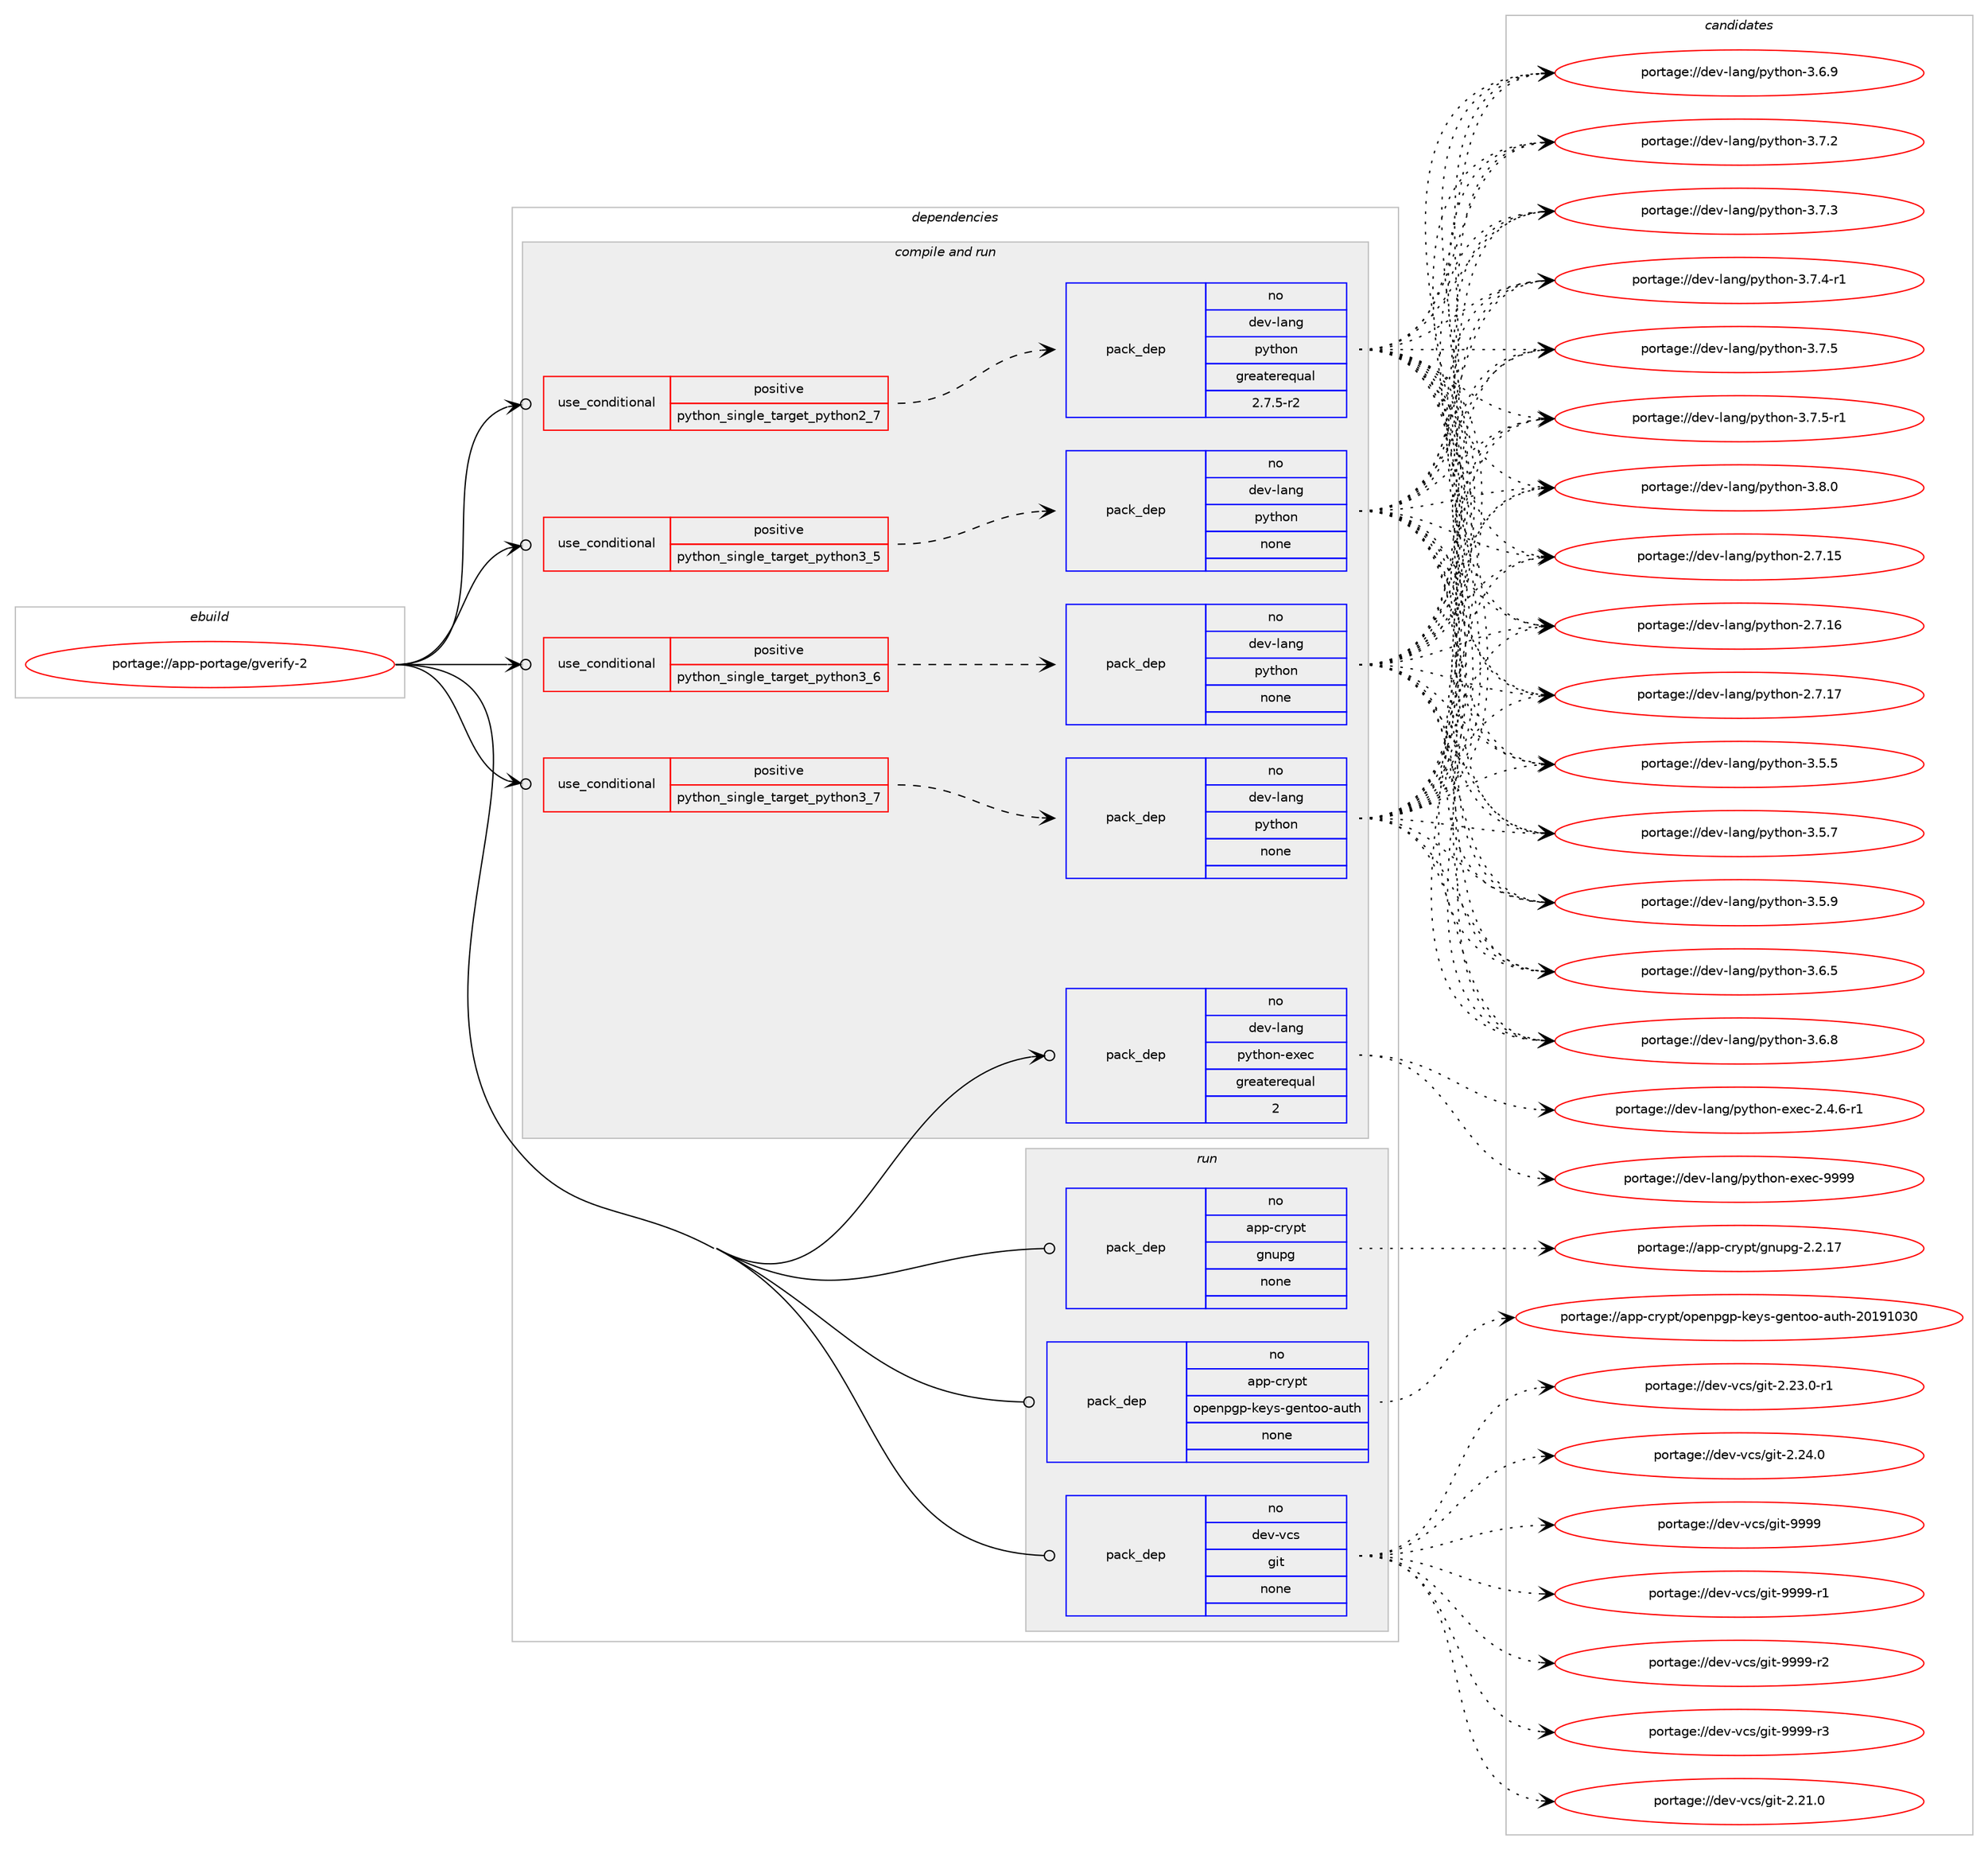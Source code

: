 digraph prolog {

# *************
# Graph options
# *************

newrank=true;
concentrate=true;
compound=true;
graph [rankdir=LR,fontname=Helvetica,fontsize=10,ranksep=1.5];#, ranksep=2.5, nodesep=0.2];
edge  [arrowhead=vee];
node  [fontname=Helvetica,fontsize=10];

# **********
# The ebuild
# **********

subgraph cluster_leftcol {
color=gray;
rank=same;
label=<<i>ebuild</i>>;
id [label="portage://app-portage/gverify-2", color=red, width=4, href="../app-portage/gverify-2.svg"];
}

# ****************
# The dependencies
# ****************

subgraph cluster_midcol {
color=gray;
label=<<i>dependencies</i>>;
subgraph cluster_compile {
fillcolor="#eeeeee";
style=filled;
label=<<i>compile</i>>;
}
subgraph cluster_compileandrun {
fillcolor="#eeeeee";
style=filled;
label=<<i>compile and run</i>>;
subgraph cond10224 {
dependency41452 [label=<<TABLE BORDER="0" CELLBORDER="1" CELLSPACING="0" CELLPADDING="4"><TR><TD ROWSPAN="3" CELLPADDING="10">use_conditional</TD></TR><TR><TD>positive</TD></TR><TR><TD>python_single_target_python2_7</TD></TR></TABLE>>, shape=none, color=red];
subgraph pack30541 {
dependency41453 [label=<<TABLE BORDER="0" CELLBORDER="1" CELLSPACING="0" CELLPADDING="4" WIDTH="220"><TR><TD ROWSPAN="6" CELLPADDING="30">pack_dep</TD></TR><TR><TD WIDTH="110">no</TD></TR><TR><TD>dev-lang</TD></TR><TR><TD>python</TD></TR><TR><TD>greaterequal</TD></TR><TR><TD>2.7.5-r2</TD></TR></TABLE>>, shape=none, color=blue];
}
dependency41452:e -> dependency41453:w [weight=20,style="dashed",arrowhead="vee"];
}
id:e -> dependency41452:w [weight=20,style="solid",arrowhead="odotvee"];
subgraph cond10225 {
dependency41454 [label=<<TABLE BORDER="0" CELLBORDER="1" CELLSPACING="0" CELLPADDING="4"><TR><TD ROWSPAN="3" CELLPADDING="10">use_conditional</TD></TR><TR><TD>positive</TD></TR><TR><TD>python_single_target_python3_5</TD></TR></TABLE>>, shape=none, color=red];
subgraph pack30542 {
dependency41455 [label=<<TABLE BORDER="0" CELLBORDER="1" CELLSPACING="0" CELLPADDING="4" WIDTH="220"><TR><TD ROWSPAN="6" CELLPADDING="30">pack_dep</TD></TR><TR><TD WIDTH="110">no</TD></TR><TR><TD>dev-lang</TD></TR><TR><TD>python</TD></TR><TR><TD>none</TD></TR><TR><TD></TD></TR></TABLE>>, shape=none, color=blue];
}
dependency41454:e -> dependency41455:w [weight=20,style="dashed",arrowhead="vee"];
}
id:e -> dependency41454:w [weight=20,style="solid",arrowhead="odotvee"];
subgraph cond10226 {
dependency41456 [label=<<TABLE BORDER="0" CELLBORDER="1" CELLSPACING="0" CELLPADDING="4"><TR><TD ROWSPAN="3" CELLPADDING="10">use_conditional</TD></TR><TR><TD>positive</TD></TR><TR><TD>python_single_target_python3_6</TD></TR></TABLE>>, shape=none, color=red];
subgraph pack30543 {
dependency41457 [label=<<TABLE BORDER="0" CELLBORDER="1" CELLSPACING="0" CELLPADDING="4" WIDTH="220"><TR><TD ROWSPAN="6" CELLPADDING="30">pack_dep</TD></TR><TR><TD WIDTH="110">no</TD></TR><TR><TD>dev-lang</TD></TR><TR><TD>python</TD></TR><TR><TD>none</TD></TR><TR><TD></TD></TR></TABLE>>, shape=none, color=blue];
}
dependency41456:e -> dependency41457:w [weight=20,style="dashed",arrowhead="vee"];
}
id:e -> dependency41456:w [weight=20,style="solid",arrowhead="odotvee"];
subgraph cond10227 {
dependency41458 [label=<<TABLE BORDER="0" CELLBORDER="1" CELLSPACING="0" CELLPADDING="4"><TR><TD ROWSPAN="3" CELLPADDING="10">use_conditional</TD></TR><TR><TD>positive</TD></TR><TR><TD>python_single_target_python3_7</TD></TR></TABLE>>, shape=none, color=red];
subgraph pack30544 {
dependency41459 [label=<<TABLE BORDER="0" CELLBORDER="1" CELLSPACING="0" CELLPADDING="4" WIDTH="220"><TR><TD ROWSPAN="6" CELLPADDING="30">pack_dep</TD></TR><TR><TD WIDTH="110">no</TD></TR><TR><TD>dev-lang</TD></TR><TR><TD>python</TD></TR><TR><TD>none</TD></TR><TR><TD></TD></TR></TABLE>>, shape=none, color=blue];
}
dependency41458:e -> dependency41459:w [weight=20,style="dashed",arrowhead="vee"];
}
id:e -> dependency41458:w [weight=20,style="solid",arrowhead="odotvee"];
subgraph pack30545 {
dependency41460 [label=<<TABLE BORDER="0" CELLBORDER="1" CELLSPACING="0" CELLPADDING="4" WIDTH="220"><TR><TD ROWSPAN="6" CELLPADDING="30">pack_dep</TD></TR><TR><TD WIDTH="110">no</TD></TR><TR><TD>dev-lang</TD></TR><TR><TD>python-exec</TD></TR><TR><TD>greaterequal</TD></TR><TR><TD>2</TD></TR></TABLE>>, shape=none, color=blue];
}
id:e -> dependency41460:w [weight=20,style="solid",arrowhead="odotvee"];
}
subgraph cluster_run {
fillcolor="#eeeeee";
style=filled;
label=<<i>run</i>>;
subgraph pack30546 {
dependency41461 [label=<<TABLE BORDER="0" CELLBORDER="1" CELLSPACING="0" CELLPADDING="4" WIDTH="220"><TR><TD ROWSPAN="6" CELLPADDING="30">pack_dep</TD></TR><TR><TD WIDTH="110">no</TD></TR><TR><TD>app-crypt</TD></TR><TR><TD>gnupg</TD></TR><TR><TD>none</TD></TR><TR><TD></TD></TR></TABLE>>, shape=none, color=blue];
}
id:e -> dependency41461:w [weight=20,style="solid",arrowhead="odot"];
subgraph pack30547 {
dependency41462 [label=<<TABLE BORDER="0" CELLBORDER="1" CELLSPACING="0" CELLPADDING="4" WIDTH="220"><TR><TD ROWSPAN="6" CELLPADDING="30">pack_dep</TD></TR><TR><TD WIDTH="110">no</TD></TR><TR><TD>app-crypt</TD></TR><TR><TD>openpgp-keys-gentoo-auth</TD></TR><TR><TD>none</TD></TR><TR><TD></TD></TR></TABLE>>, shape=none, color=blue];
}
id:e -> dependency41462:w [weight=20,style="solid",arrowhead="odot"];
subgraph pack30548 {
dependency41463 [label=<<TABLE BORDER="0" CELLBORDER="1" CELLSPACING="0" CELLPADDING="4" WIDTH="220"><TR><TD ROWSPAN="6" CELLPADDING="30">pack_dep</TD></TR><TR><TD WIDTH="110">no</TD></TR><TR><TD>dev-vcs</TD></TR><TR><TD>git</TD></TR><TR><TD>none</TD></TR><TR><TD></TD></TR></TABLE>>, shape=none, color=blue];
}
id:e -> dependency41463:w [weight=20,style="solid",arrowhead="odot"];
}
}

# **************
# The candidates
# **************

subgraph cluster_choices {
rank=same;
color=gray;
label=<<i>candidates</i>>;

subgraph choice30541 {
color=black;
nodesep=1;
choiceportage10010111845108971101034711212111610411111045504655464953 [label="portage://dev-lang/python-2.7.15", color=red, width=4,href="../dev-lang/python-2.7.15.svg"];
choiceportage10010111845108971101034711212111610411111045504655464954 [label="portage://dev-lang/python-2.7.16", color=red, width=4,href="../dev-lang/python-2.7.16.svg"];
choiceportage10010111845108971101034711212111610411111045504655464955 [label="portage://dev-lang/python-2.7.17", color=red, width=4,href="../dev-lang/python-2.7.17.svg"];
choiceportage100101118451089711010347112121116104111110455146534653 [label="portage://dev-lang/python-3.5.5", color=red, width=4,href="../dev-lang/python-3.5.5.svg"];
choiceportage100101118451089711010347112121116104111110455146534655 [label="portage://dev-lang/python-3.5.7", color=red, width=4,href="../dev-lang/python-3.5.7.svg"];
choiceportage100101118451089711010347112121116104111110455146534657 [label="portage://dev-lang/python-3.5.9", color=red, width=4,href="../dev-lang/python-3.5.9.svg"];
choiceportage100101118451089711010347112121116104111110455146544653 [label="portage://dev-lang/python-3.6.5", color=red, width=4,href="../dev-lang/python-3.6.5.svg"];
choiceportage100101118451089711010347112121116104111110455146544656 [label="portage://dev-lang/python-3.6.8", color=red, width=4,href="../dev-lang/python-3.6.8.svg"];
choiceportage100101118451089711010347112121116104111110455146544657 [label="portage://dev-lang/python-3.6.9", color=red, width=4,href="../dev-lang/python-3.6.9.svg"];
choiceportage100101118451089711010347112121116104111110455146554650 [label="portage://dev-lang/python-3.7.2", color=red, width=4,href="../dev-lang/python-3.7.2.svg"];
choiceportage100101118451089711010347112121116104111110455146554651 [label="portage://dev-lang/python-3.7.3", color=red, width=4,href="../dev-lang/python-3.7.3.svg"];
choiceportage1001011184510897110103471121211161041111104551465546524511449 [label="portage://dev-lang/python-3.7.4-r1", color=red, width=4,href="../dev-lang/python-3.7.4-r1.svg"];
choiceportage100101118451089711010347112121116104111110455146554653 [label="portage://dev-lang/python-3.7.5", color=red, width=4,href="../dev-lang/python-3.7.5.svg"];
choiceportage1001011184510897110103471121211161041111104551465546534511449 [label="portage://dev-lang/python-3.7.5-r1", color=red, width=4,href="../dev-lang/python-3.7.5-r1.svg"];
choiceportage100101118451089711010347112121116104111110455146564648 [label="portage://dev-lang/python-3.8.0", color=red, width=4,href="../dev-lang/python-3.8.0.svg"];
dependency41453:e -> choiceportage10010111845108971101034711212111610411111045504655464953:w [style=dotted,weight="100"];
dependency41453:e -> choiceportage10010111845108971101034711212111610411111045504655464954:w [style=dotted,weight="100"];
dependency41453:e -> choiceportage10010111845108971101034711212111610411111045504655464955:w [style=dotted,weight="100"];
dependency41453:e -> choiceportage100101118451089711010347112121116104111110455146534653:w [style=dotted,weight="100"];
dependency41453:e -> choiceportage100101118451089711010347112121116104111110455146534655:w [style=dotted,weight="100"];
dependency41453:e -> choiceportage100101118451089711010347112121116104111110455146534657:w [style=dotted,weight="100"];
dependency41453:e -> choiceportage100101118451089711010347112121116104111110455146544653:w [style=dotted,weight="100"];
dependency41453:e -> choiceportage100101118451089711010347112121116104111110455146544656:w [style=dotted,weight="100"];
dependency41453:e -> choiceportage100101118451089711010347112121116104111110455146544657:w [style=dotted,weight="100"];
dependency41453:e -> choiceportage100101118451089711010347112121116104111110455146554650:w [style=dotted,weight="100"];
dependency41453:e -> choiceportage100101118451089711010347112121116104111110455146554651:w [style=dotted,weight="100"];
dependency41453:e -> choiceportage1001011184510897110103471121211161041111104551465546524511449:w [style=dotted,weight="100"];
dependency41453:e -> choiceportage100101118451089711010347112121116104111110455146554653:w [style=dotted,weight="100"];
dependency41453:e -> choiceportage1001011184510897110103471121211161041111104551465546534511449:w [style=dotted,weight="100"];
dependency41453:e -> choiceportage100101118451089711010347112121116104111110455146564648:w [style=dotted,weight="100"];
}
subgraph choice30542 {
color=black;
nodesep=1;
choiceportage10010111845108971101034711212111610411111045504655464953 [label="portage://dev-lang/python-2.7.15", color=red, width=4,href="../dev-lang/python-2.7.15.svg"];
choiceportage10010111845108971101034711212111610411111045504655464954 [label="portage://dev-lang/python-2.7.16", color=red, width=4,href="../dev-lang/python-2.7.16.svg"];
choiceportage10010111845108971101034711212111610411111045504655464955 [label="portage://dev-lang/python-2.7.17", color=red, width=4,href="../dev-lang/python-2.7.17.svg"];
choiceportage100101118451089711010347112121116104111110455146534653 [label="portage://dev-lang/python-3.5.5", color=red, width=4,href="../dev-lang/python-3.5.5.svg"];
choiceportage100101118451089711010347112121116104111110455146534655 [label="portage://dev-lang/python-3.5.7", color=red, width=4,href="../dev-lang/python-3.5.7.svg"];
choiceportage100101118451089711010347112121116104111110455146534657 [label="portage://dev-lang/python-3.5.9", color=red, width=4,href="../dev-lang/python-3.5.9.svg"];
choiceportage100101118451089711010347112121116104111110455146544653 [label="portage://dev-lang/python-3.6.5", color=red, width=4,href="../dev-lang/python-3.6.5.svg"];
choiceportage100101118451089711010347112121116104111110455146544656 [label="portage://dev-lang/python-3.6.8", color=red, width=4,href="../dev-lang/python-3.6.8.svg"];
choiceportage100101118451089711010347112121116104111110455146544657 [label="portage://dev-lang/python-3.6.9", color=red, width=4,href="../dev-lang/python-3.6.9.svg"];
choiceportage100101118451089711010347112121116104111110455146554650 [label="portage://dev-lang/python-3.7.2", color=red, width=4,href="../dev-lang/python-3.7.2.svg"];
choiceportage100101118451089711010347112121116104111110455146554651 [label="portage://dev-lang/python-3.7.3", color=red, width=4,href="../dev-lang/python-3.7.3.svg"];
choiceportage1001011184510897110103471121211161041111104551465546524511449 [label="portage://dev-lang/python-3.7.4-r1", color=red, width=4,href="../dev-lang/python-3.7.4-r1.svg"];
choiceportage100101118451089711010347112121116104111110455146554653 [label="portage://dev-lang/python-3.7.5", color=red, width=4,href="../dev-lang/python-3.7.5.svg"];
choiceportage1001011184510897110103471121211161041111104551465546534511449 [label="portage://dev-lang/python-3.7.5-r1", color=red, width=4,href="../dev-lang/python-3.7.5-r1.svg"];
choiceportage100101118451089711010347112121116104111110455146564648 [label="portage://dev-lang/python-3.8.0", color=red, width=4,href="../dev-lang/python-3.8.0.svg"];
dependency41455:e -> choiceportage10010111845108971101034711212111610411111045504655464953:w [style=dotted,weight="100"];
dependency41455:e -> choiceportage10010111845108971101034711212111610411111045504655464954:w [style=dotted,weight="100"];
dependency41455:e -> choiceportage10010111845108971101034711212111610411111045504655464955:w [style=dotted,weight="100"];
dependency41455:e -> choiceportage100101118451089711010347112121116104111110455146534653:w [style=dotted,weight="100"];
dependency41455:e -> choiceportage100101118451089711010347112121116104111110455146534655:w [style=dotted,weight="100"];
dependency41455:e -> choiceportage100101118451089711010347112121116104111110455146534657:w [style=dotted,weight="100"];
dependency41455:e -> choiceportage100101118451089711010347112121116104111110455146544653:w [style=dotted,weight="100"];
dependency41455:e -> choiceportage100101118451089711010347112121116104111110455146544656:w [style=dotted,weight="100"];
dependency41455:e -> choiceportage100101118451089711010347112121116104111110455146544657:w [style=dotted,weight="100"];
dependency41455:e -> choiceportage100101118451089711010347112121116104111110455146554650:w [style=dotted,weight="100"];
dependency41455:e -> choiceportage100101118451089711010347112121116104111110455146554651:w [style=dotted,weight="100"];
dependency41455:e -> choiceportage1001011184510897110103471121211161041111104551465546524511449:w [style=dotted,weight="100"];
dependency41455:e -> choiceportage100101118451089711010347112121116104111110455146554653:w [style=dotted,weight="100"];
dependency41455:e -> choiceportage1001011184510897110103471121211161041111104551465546534511449:w [style=dotted,weight="100"];
dependency41455:e -> choiceportage100101118451089711010347112121116104111110455146564648:w [style=dotted,weight="100"];
}
subgraph choice30543 {
color=black;
nodesep=1;
choiceportage10010111845108971101034711212111610411111045504655464953 [label="portage://dev-lang/python-2.7.15", color=red, width=4,href="../dev-lang/python-2.7.15.svg"];
choiceportage10010111845108971101034711212111610411111045504655464954 [label="portage://dev-lang/python-2.7.16", color=red, width=4,href="../dev-lang/python-2.7.16.svg"];
choiceportage10010111845108971101034711212111610411111045504655464955 [label="portage://dev-lang/python-2.7.17", color=red, width=4,href="../dev-lang/python-2.7.17.svg"];
choiceportage100101118451089711010347112121116104111110455146534653 [label="portage://dev-lang/python-3.5.5", color=red, width=4,href="../dev-lang/python-3.5.5.svg"];
choiceportage100101118451089711010347112121116104111110455146534655 [label="portage://dev-lang/python-3.5.7", color=red, width=4,href="../dev-lang/python-3.5.7.svg"];
choiceportage100101118451089711010347112121116104111110455146534657 [label="portage://dev-lang/python-3.5.9", color=red, width=4,href="../dev-lang/python-3.5.9.svg"];
choiceportage100101118451089711010347112121116104111110455146544653 [label="portage://dev-lang/python-3.6.5", color=red, width=4,href="../dev-lang/python-3.6.5.svg"];
choiceportage100101118451089711010347112121116104111110455146544656 [label="portage://dev-lang/python-3.6.8", color=red, width=4,href="../dev-lang/python-3.6.8.svg"];
choiceportage100101118451089711010347112121116104111110455146544657 [label="portage://dev-lang/python-3.6.9", color=red, width=4,href="../dev-lang/python-3.6.9.svg"];
choiceportage100101118451089711010347112121116104111110455146554650 [label="portage://dev-lang/python-3.7.2", color=red, width=4,href="../dev-lang/python-3.7.2.svg"];
choiceportage100101118451089711010347112121116104111110455146554651 [label="portage://dev-lang/python-3.7.3", color=red, width=4,href="../dev-lang/python-3.7.3.svg"];
choiceportage1001011184510897110103471121211161041111104551465546524511449 [label="portage://dev-lang/python-3.7.4-r1", color=red, width=4,href="../dev-lang/python-3.7.4-r1.svg"];
choiceportage100101118451089711010347112121116104111110455146554653 [label="portage://dev-lang/python-3.7.5", color=red, width=4,href="../dev-lang/python-3.7.5.svg"];
choiceportage1001011184510897110103471121211161041111104551465546534511449 [label="portage://dev-lang/python-3.7.5-r1", color=red, width=4,href="../dev-lang/python-3.7.5-r1.svg"];
choiceportage100101118451089711010347112121116104111110455146564648 [label="portage://dev-lang/python-3.8.0", color=red, width=4,href="../dev-lang/python-3.8.0.svg"];
dependency41457:e -> choiceportage10010111845108971101034711212111610411111045504655464953:w [style=dotted,weight="100"];
dependency41457:e -> choiceportage10010111845108971101034711212111610411111045504655464954:w [style=dotted,weight="100"];
dependency41457:e -> choiceportage10010111845108971101034711212111610411111045504655464955:w [style=dotted,weight="100"];
dependency41457:e -> choiceportage100101118451089711010347112121116104111110455146534653:w [style=dotted,weight="100"];
dependency41457:e -> choiceportage100101118451089711010347112121116104111110455146534655:w [style=dotted,weight="100"];
dependency41457:e -> choiceportage100101118451089711010347112121116104111110455146534657:w [style=dotted,weight="100"];
dependency41457:e -> choiceportage100101118451089711010347112121116104111110455146544653:w [style=dotted,weight="100"];
dependency41457:e -> choiceportage100101118451089711010347112121116104111110455146544656:w [style=dotted,weight="100"];
dependency41457:e -> choiceportage100101118451089711010347112121116104111110455146544657:w [style=dotted,weight="100"];
dependency41457:e -> choiceportage100101118451089711010347112121116104111110455146554650:w [style=dotted,weight="100"];
dependency41457:e -> choiceportage100101118451089711010347112121116104111110455146554651:w [style=dotted,weight="100"];
dependency41457:e -> choiceportage1001011184510897110103471121211161041111104551465546524511449:w [style=dotted,weight="100"];
dependency41457:e -> choiceportage100101118451089711010347112121116104111110455146554653:w [style=dotted,weight="100"];
dependency41457:e -> choiceportage1001011184510897110103471121211161041111104551465546534511449:w [style=dotted,weight="100"];
dependency41457:e -> choiceportage100101118451089711010347112121116104111110455146564648:w [style=dotted,weight="100"];
}
subgraph choice30544 {
color=black;
nodesep=1;
choiceportage10010111845108971101034711212111610411111045504655464953 [label="portage://dev-lang/python-2.7.15", color=red, width=4,href="../dev-lang/python-2.7.15.svg"];
choiceportage10010111845108971101034711212111610411111045504655464954 [label="portage://dev-lang/python-2.7.16", color=red, width=4,href="../dev-lang/python-2.7.16.svg"];
choiceportage10010111845108971101034711212111610411111045504655464955 [label="portage://dev-lang/python-2.7.17", color=red, width=4,href="../dev-lang/python-2.7.17.svg"];
choiceportage100101118451089711010347112121116104111110455146534653 [label="portage://dev-lang/python-3.5.5", color=red, width=4,href="../dev-lang/python-3.5.5.svg"];
choiceportage100101118451089711010347112121116104111110455146534655 [label="portage://dev-lang/python-3.5.7", color=red, width=4,href="../dev-lang/python-3.5.7.svg"];
choiceportage100101118451089711010347112121116104111110455146534657 [label="portage://dev-lang/python-3.5.9", color=red, width=4,href="../dev-lang/python-3.5.9.svg"];
choiceportage100101118451089711010347112121116104111110455146544653 [label="portage://dev-lang/python-3.6.5", color=red, width=4,href="../dev-lang/python-3.6.5.svg"];
choiceportage100101118451089711010347112121116104111110455146544656 [label="portage://dev-lang/python-3.6.8", color=red, width=4,href="../dev-lang/python-3.6.8.svg"];
choiceportage100101118451089711010347112121116104111110455146544657 [label="portage://dev-lang/python-3.6.9", color=red, width=4,href="../dev-lang/python-3.6.9.svg"];
choiceportage100101118451089711010347112121116104111110455146554650 [label="portage://dev-lang/python-3.7.2", color=red, width=4,href="../dev-lang/python-3.7.2.svg"];
choiceportage100101118451089711010347112121116104111110455146554651 [label="portage://dev-lang/python-3.7.3", color=red, width=4,href="../dev-lang/python-3.7.3.svg"];
choiceportage1001011184510897110103471121211161041111104551465546524511449 [label="portage://dev-lang/python-3.7.4-r1", color=red, width=4,href="../dev-lang/python-3.7.4-r1.svg"];
choiceportage100101118451089711010347112121116104111110455146554653 [label="portage://dev-lang/python-3.7.5", color=red, width=4,href="../dev-lang/python-3.7.5.svg"];
choiceportage1001011184510897110103471121211161041111104551465546534511449 [label="portage://dev-lang/python-3.7.5-r1", color=red, width=4,href="../dev-lang/python-3.7.5-r1.svg"];
choiceportage100101118451089711010347112121116104111110455146564648 [label="portage://dev-lang/python-3.8.0", color=red, width=4,href="../dev-lang/python-3.8.0.svg"];
dependency41459:e -> choiceportage10010111845108971101034711212111610411111045504655464953:w [style=dotted,weight="100"];
dependency41459:e -> choiceportage10010111845108971101034711212111610411111045504655464954:w [style=dotted,weight="100"];
dependency41459:e -> choiceportage10010111845108971101034711212111610411111045504655464955:w [style=dotted,weight="100"];
dependency41459:e -> choiceportage100101118451089711010347112121116104111110455146534653:w [style=dotted,weight="100"];
dependency41459:e -> choiceportage100101118451089711010347112121116104111110455146534655:w [style=dotted,weight="100"];
dependency41459:e -> choiceportage100101118451089711010347112121116104111110455146534657:w [style=dotted,weight="100"];
dependency41459:e -> choiceportage100101118451089711010347112121116104111110455146544653:w [style=dotted,weight="100"];
dependency41459:e -> choiceportage100101118451089711010347112121116104111110455146544656:w [style=dotted,weight="100"];
dependency41459:e -> choiceportage100101118451089711010347112121116104111110455146544657:w [style=dotted,weight="100"];
dependency41459:e -> choiceportage100101118451089711010347112121116104111110455146554650:w [style=dotted,weight="100"];
dependency41459:e -> choiceportage100101118451089711010347112121116104111110455146554651:w [style=dotted,weight="100"];
dependency41459:e -> choiceportage1001011184510897110103471121211161041111104551465546524511449:w [style=dotted,weight="100"];
dependency41459:e -> choiceportage100101118451089711010347112121116104111110455146554653:w [style=dotted,weight="100"];
dependency41459:e -> choiceportage1001011184510897110103471121211161041111104551465546534511449:w [style=dotted,weight="100"];
dependency41459:e -> choiceportage100101118451089711010347112121116104111110455146564648:w [style=dotted,weight="100"];
}
subgraph choice30545 {
color=black;
nodesep=1;
choiceportage10010111845108971101034711212111610411111045101120101994550465246544511449 [label="portage://dev-lang/python-exec-2.4.6-r1", color=red, width=4,href="../dev-lang/python-exec-2.4.6-r1.svg"];
choiceportage10010111845108971101034711212111610411111045101120101994557575757 [label="portage://dev-lang/python-exec-9999", color=red, width=4,href="../dev-lang/python-exec-9999.svg"];
dependency41460:e -> choiceportage10010111845108971101034711212111610411111045101120101994550465246544511449:w [style=dotted,weight="100"];
dependency41460:e -> choiceportage10010111845108971101034711212111610411111045101120101994557575757:w [style=dotted,weight="100"];
}
subgraph choice30546 {
color=black;
nodesep=1;
choiceportage9711211245991141211121164710311011711210345504650464955 [label="portage://app-crypt/gnupg-2.2.17", color=red, width=4,href="../app-crypt/gnupg-2.2.17.svg"];
dependency41461:e -> choiceportage9711211245991141211121164710311011711210345504650464955:w [style=dotted,weight="100"];
}
subgraph choice30547 {
color=black;
nodesep=1;
choiceportage9711211245991141211121164711111210111011210311245107101121115451031011101161111114597117116104455048495749485148 [label="portage://app-crypt/openpgp-keys-gentoo-auth-20191030", color=red, width=4,href="../app-crypt/openpgp-keys-gentoo-auth-20191030.svg"];
dependency41462:e -> choiceportage9711211245991141211121164711111210111011210311245107101121115451031011101161111114597117116104455048495749485148:w [style=dotted,weight="100"];
}
subgraph choice30548 {
color=black;
nodesep=1;
choiceportage10010111845118991154710310511645504650494648 [label="portage://dev-vcs/git-2.21.0", color=red, width=4,href="../dev-vcs/git-2.21.0.svg"];
choiceportage100101118451189911547103105116455046505146484511449 [label="portage://dev-vcs/git-2.23.0-r1", color=red, width=4,href="../dev-vcs/git-2.23.0-r1.svg"];
choiceportage10010111845118991154710310511645504650524648 [label="portage://dev-vcs/git-2.24.0", color=red, width=4,href="../dev-vcs/git-2.24.0.svg"];
choiceportage1001011184511899115471031051164557575757 [label="portage://dev-vcs/git-9999", color=red, width=4,href="../dev-vcs/git-9999.svg"];
choiceportage10010111845118991154710310511645575757574511449 [label="portage://dev-vcs/git-9999-r1", color=red, width=4,href="../dev-vcs/git-9999-r1.svg"];
choiceportage10010111845118991154710310511645575757574511450 [label="portage://dev-vcs/git-9999-r2", color=red, width=4,href="../dev-vcs/git-9999-r2.svg"];
choiceportage10010111845118991154710310511645575757574511451 [label="portage://dev-vcs/git-9999-r3", color=red, width=4,href="../dev-vcs/git-9999-r3.svg"];
dependency41463:e -> choiceportage10010111845118991154710310511645504650494648:w [style=dotted,weight="100"];
dependency41463:e -> choiceportage100101118451189911547103105116455046505146484511449:w [style=dotted,weight="100"];
dependency41463:e -> choiceportage10010111845118991154710310511645504650524648:w [style=dotted,weight="100"];
dependency41463:e -> choiceportage1001011184511899115471031051164557575757:w [style=dotted,weight="100"];
dependency41463:e -> choiceportage10010111845118991154710310511645575757574511449:w [style=dotted,weight="100"];
dependency41463:e -> choiceportage10010111845118991154710310511645575757574511450:w [style=dotted,weight="100"];
dependency41463:e -> choiceportage10010111845118991154710310511645575757574511451:w [style=dotted,weight="100"];
}
}

}
